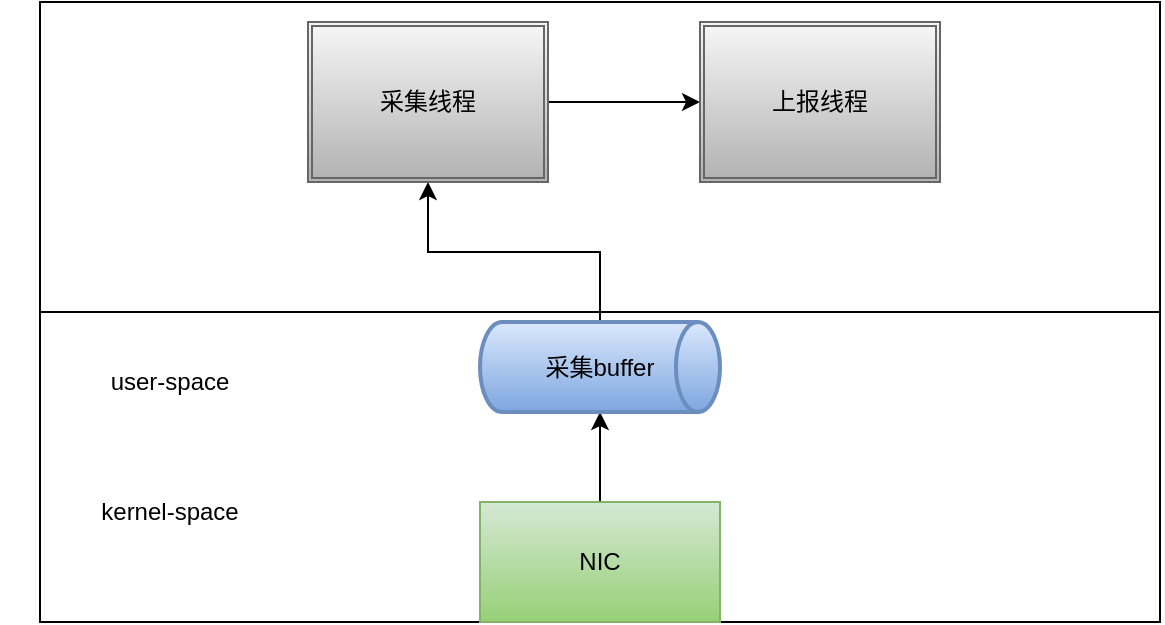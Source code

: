 <mxfile version="22.1.5" type="github">
  <diagram name="第 1 页" id="zOvAg67vHPsSjY09FKWu">
    <mxGraphModel dx="2074" dy="1124" grid="1" gridSize="10" guides="1" tooltips="1" connect="1" arrows="1" fold="1" page="1" pageScale="1" pageWidth="827" pageHeight="1169" math="0" shadow="0">
      <root>
        <mxCell id="0" />
        <mxCell id="1" parent="0" />
        <mxCell id="Lxa-tTLszb_eyGLNpray-2" value="" style="rounded=0;whiteSpace=wrap;html=1;labelBackgroundColor=none;" vertex="1" parent="1">
          <mxGeometry x="160" y="380" width="560" height="310" as="geometry" />
        </mxCell>
        <mxCell id="Lxa-tTLszb_eyGLNpray-3" value="" style="endArrow=none;html=1;rounded=0;entryX=1;entryY=0.5;entryDx=0;entryDy=0;exitX=0;exitY=0.5;exitDx=0;exitDy=0;labelBackgroundColor=none;fontColor=default;" edge="1" parent="1" source="Lxa-tTLszb_eyGLNpray-2" target="Lxa-tTLszb_eyGLNpray-2">
          <mxGeometry width="50" height="50" relative="1" as="geometry">
            <mxPoint x="240" y="630" as="sourcePoint" />
            <mxPoint x="290" y="580" as="targetPoint" />
          </mxGeometry>
        </mxCell>
        <mxCell id="Lxa-tTLszb_eyGLNpray-17" style="edgeStyle=orthogonalEdgeStyle;rounded=0;orthogonalLoop=1;jettySize=auto;html=1;exitX=0.5;exitY=0;exitDx=0;exitDy=0;" edge="1" parent="1" source="Lxa-tTLszb_eyGLNpray-5" target="Lxa-tTLszb_eyGLNpray-13">
          <mxGeometry relative="1" as="geometry" />
        </mxCell>
        <mxCell id="Lxa-tTLszb_eyGLNpray-5" value="NIC" style="rounded=0;whiteSpace=wrap;html=1;labelBackgroundColor=none;fillColor=#d5e8d4;gradientColor=#97d077;strokeColor=#82b366;" vertex="1" parent="1">
          <mxGeometry x="380" y="630" width="120" height="60" as="geometry" />
        </mxCell>
        <mxCell id="Lxa-tTLszb_eyGLNpray-6" value="kernel-space" style="text;html=1;strokeColor=none;fillColor=none;align=center;verticalAlign=middle;whiteSpace=wrap;rounded=0;labelBackgroundColor=none;" vertex="1" parent="1">
          <mxGeometry x="140" y="620" width="170" height="30" as="geometry" />
        </mxCell>
        <mxCell id="Lxa-tTLszb_eyGLNpray-7" value="user-space" style="text;html=1;strokeColor=none;fillColor=none;align=center;verticalAlign=middle;whiteSpace=wrap;rounded=0;labelBackgroundColor=none;" vertex="1" parent="1">
          <mxGeometry x="140" y="555" width="170" height="30" as="geometry" />
        </mxCell>
        <mxCell id="Lxa-tTLszb_eyGLNpray-19" value="" style="edgeStyle=orthogonalEdgeStyle;rounded=0;orthogonalLoop=1;jettySize=auto;html=1;" edge="1" parent="1" source="Lxa-tTLszb_eyGLNpray-13" target="Lxa-tTLszb_eyGLNpray-14">
          <mxGeometry relative="1" as="geometry" />
        </mxCell>
        <mxCell id="Lxa-tTLszb_eyGLNpray-13" value="采集buffer" style="strokeWidth=2;html=1;shape=mxgraph.flowchart.direct_data;whiteSpace=wrap;fillColor=#dae8fc;gradientColor=#7ea6e0;strokeColor=#6c8ebf;" vertex="1" parent="1">
          <mxGeometry x="380" y="540" width="120" height="45" as="geometry" />
        </mxCell>
        <mxCell id="Lxa-tTLszb_eyGLNpray-18" value="" style="edgeStyle=orthogonalEdgeStyle;rounded=0;orthogonalLoop=1;jettySize=auto;html=1;" edge="1" parent="1" source="Lxa-tTLszb_eyGLNpray-14" target="Lxa-tTLszb_eyGLNpray-15">
          <mxGeometry relative="1" as="geometry" />
        </mxCell>
        <mxCell id="Lxa-tTLszb_eyGLNpray-14" value="采集线程" style="shape=ext;double=1;rounded=0;whiteSpace=wrap;html=1;fillColor=#f5f5f5;gradientColor=#b3b3b3;strokeColor=#666666;" vertex="1" parent="1">
          <mxGeometry x="294" y="390" width="120" height="80" as="geometry" />
        </mxCell>
        <mxCell id="Lxa-tTLszb_eyGLNpray-15" value="上报线程" style="shape=ext;double=1;rounded=0;whiteSpace=wrap;html=1;fillColor=#f5f5f5;gradientColor=#b3b3b3;strokeColor=#666666;" vertex="1" parent="1">
          <mxGeometry x="490" y="390" width="120" height="80" as="geometry" />
        </mxCell>
      </root>
    </mxGraphModel>
  </diagram>
</mxfile>
